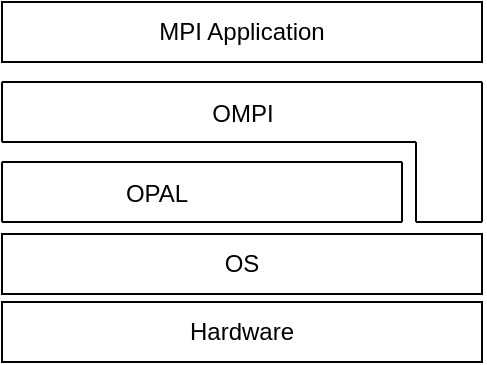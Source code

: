 <mxfile version="28.2.3">
  <diagram name="第 1 页" id="glRhAF9iYpnVIE04C43l">
    <mxGraphModel dx="970" dy="524" grid="1" gridSize="10" guides="1" tooltips="1" connect="1" arrows="1" fold="1" page="1" pageScale="1" pageWidth="2339" pageHeight="3300" math="0" shadow="0">
      <root>
        <mxCell id="0" />
        <mxCell id="1" parent="0" />
        <mxCell id="zHhdcCAoX4gUyJO60ZWm-1" value="MPI Application" style="rounded=0;whiteSpace=wrap;html=1;rotation=0;labelBackgroundColor=none;fillColor=none;" vertex="1" parent="1">
          <mxGeometry x="550" y="140" width="240" height="30" as="geometry" />
        </mxCell>
        <mxCell id="zHhdcCAoX4gUyJO60ZWm-2" value="" style="endArrow=none;html=1;rounded=0;" edge="1" parent="1">
          <mxGeometry width="50" height="50" relative="1" as="geometry">
            <mxPoint x="550" y="180" as="sourcePoint" />
            <mxPoint x="790" y="180" as="targetPoint" />
          </mxGeometry>
        </mxCell>
        <mxCell id="zHhdcCAoX4gUyJO60ZWm-3" value="" style="endArrow=none;html=1;rounded=0;" edge="1" parent="1">
          <mxGeometry width="50" height="50" relative="1" as="geometry">
            <mxPoint x="550" y="210" as="sourcePoint" />
            <mxPoint x="550" y="180" as="targetPoint" />
          </mxGeometry>
        </mxCell>
        <mxCell id="zHhdcCAoX4gUyJO60ZWm-4" value="" style="endArrow=none;html=1;rounded=0;" edge="1" parent="1">
          <mxGeometry width="50" height="50" relative="1" as="geometry">
            <mxPoint x="790" y="250" as="sourcePoint" />
            <mxPoint x="790" y="180" as="targetPoint" />
          </mxGeometry>
        </mxCell>
        <mxCell id="zHhdcCAoX4gUyJO60ZWm-5" value="" style="endArrow=none;html=1;rounded=0;" edge="1" parent="1">
          <mxGeometry width="50" height="50" relative="1" as="geometry">
            <mxPoint x="550" y="210" as="sourcePoint" />
            <mxPoint x="757" y="210" as="targetPoint" />
          </mxGeometry>
        </mxCell>
        <mxCell id="zHhdcCAoX4gUyJO60ZWm-6" value="OMPI" style="text;strokeColor=none;fillColor=none;html=1;fontSize=12;fontStyle=0;verticalAlign=middle;align=center;" vertex="1" parent="1">
          <mxGeometry x="620" y="176" width="100" height="40" as="geometry" />
        </mxCell>
        <mxCell id="zHhdcCAoX4gUyJO60ZWm-12" value="" style="endArrow=none;html=1;rounded=0;" edge="1" parent="1">
          <mxGeometry width="50" height="50" relative="1" as="geometry">
            <mxPoint x="550" y="220" as="sourcePoint" />
            <mxPoint x="750" y="220" as="targetPoint" />
          </mxGeometry>
        </mxCell>
        <mxCell id="zHhdcCAoX4gUyJO60ZWm-13" value="" style="endArrow=none;html=1;rounded=0;" edge="1" parent="1">
          <mxGeometry width="50" height="50" relative="1" as="geometry">
            <mxPoint x="550" y="250" as="sourcePoint" />
            <mxPoint x="550" y="220" as="targetPoint" />
          </mxGeometry>
        </mxCell>
        <mxCell id="zHhdcCAoX4gUyJO60ZWm-14" value="" style="endArrow=none;html=1;rounded=0;" edge="1" parent="1">
          <mxGeometry width="50" height="50" relative="1" as="geometry">
            <mxPoint x="750" y="250" as="sourcePoint" />
            <mxPoint x="750" y="220" as="targetPoint" />
          </mxGeometry>
        </mxCell>
        <mxCell id="zHhdcCAoX4gUyJO60ZWm-15" value="OPAL" style="text;strokeColor=none;fillColor=none;html=1;fontSize=12;fontStyle=0;verticalAlign=middle;align=center;" vertex="1" parent="1">
          <mxGeometry x="577" y="216" width="100" height="40" as="geometry" />
        </mxCell>
        <mxCell id="zHhdcCAoX4gUyJO60ZWm-16" value="" style="endArrow=none;html=1;rounded=0;" edge="1" parent="1">
          <mxGeometry width="50" height="50" relative="1" as="geometry">
            <mxPoint x="550" y="250" as="sourcePoint" />
            <mxPoint x="750" y="250" as="targetPoint" />
          </mxGeometry>
        </mxCell>
        <mxCell id="zHhdcCAoX4gUyJO60ZWm-20" value="" style="endArrow=none;html=1;rounded=0;" edge="1" parent="1">
          <mxGeometry width="50" height="50" relative="1" as="geometry">
            <mxPoint x="757" y="250" as="sourcePoint" />
            <mxPoint x="757" y="210" as="targetPoint" />
          </mxGeometry>
        </mxCell>
        <mxCell id="zHhdcCAoX4gUyJO60ZWm-21" value="" style="endArrow=none;html=1;rounded=0;" edge="1" parent="1">
          <mxGeometry width="50" height="50" relative="1" as="geometry">
            <mxPoint x="757" y="250" as="sourcePoint" />
            <mxPoint x="790" y="250" as="targetPoint" />
          </mxGeometry>
        </mxCell>
        <mxCell id="zHhdcCAoX4gUyJO60ZWm-22" value="Hardware" style="rounded=0;whiteSpace=wrap;html=1;rotation=0;fillColor=none;" vertex="1" parent="1">
          <mxGeometry x="550" y="290" width="240" height="30" as="geometry" />
        </mxCell>
        <mxCell id="zHhdcCAoX4gUyJO60ZWm-23" value="OS" style="rounded=0;whiteSpace=wrap;html=1;rotation=0;fillColor=none;" vertex="1" parent="1">
          <mxGeometry x="550" y="256" width="240" height="30" as="geometry" />
        </mxCell>
      </root>
    </mxGraphModel>
  </diagram>
</mxfile>
